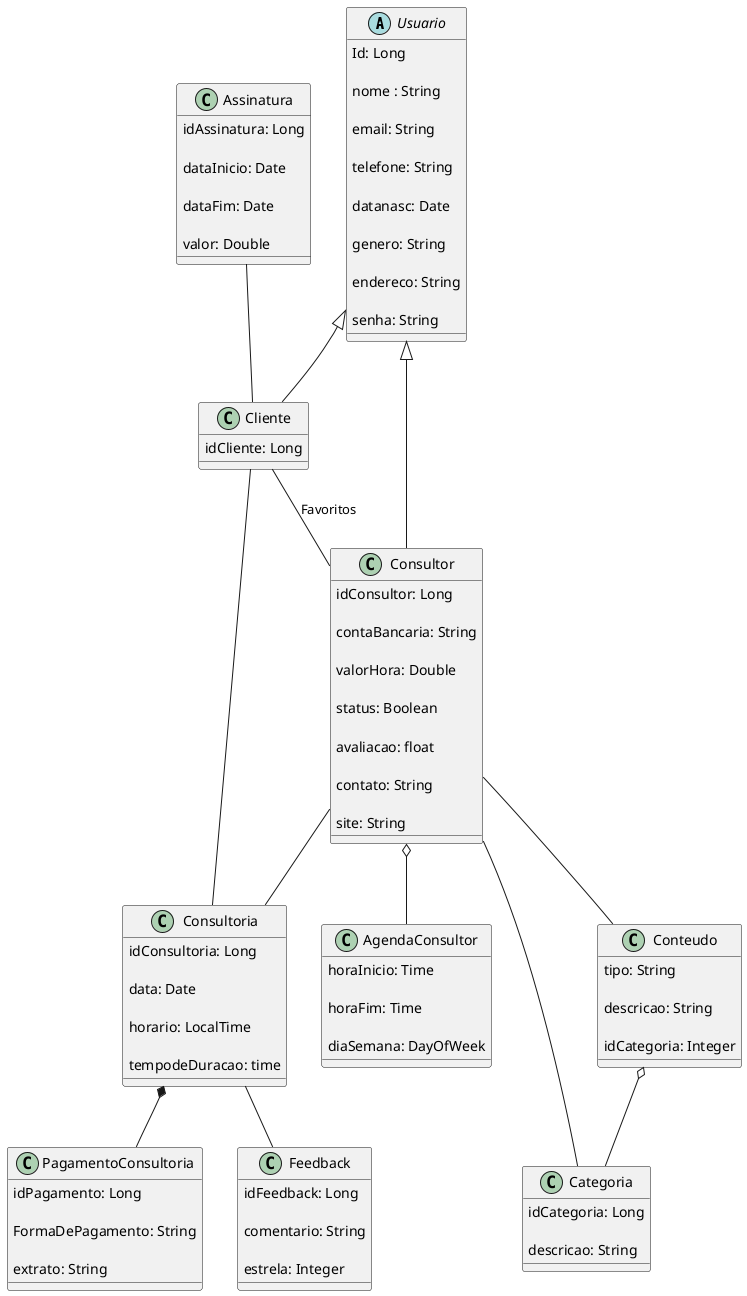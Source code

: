 @startuml "Modelo Conceitual"

abstract class Usuario {

    Id: Long

    nome : String

    email: String

    telefone: String

    datanasc: Date

    genero: String

    endereco: String

    senha: String


}

 

class Consultor {

    idConsultor: Long

    contaBancaria: String 

    valorHora: Double

    status: Boolean

    avaliacao: float 

    contato: String

    site: String

}

 

class Cliente {

    idCliente: Long

}



 class AgendaConsultor {

    horaInicio: Time

    horaFim: Time

    diaSemana: DayOfWeek


}



class Consultoria{

    idConsultoria: Long

    data: Date

    horario: LocalTime

    tempodeDuracao: time

}

 

 class PagamentoConsultoria {
  
   idPagamento: Long

   FormaDePagamento: String

   extrato: String
}

 

 class Assinatura{

     idAssinatura: Long

     dataInicio: Date

     dataFim: Date

     valor: Double
 }

 

Class Categoria{

    idCategoria: Long

    descricao: String

}

 

Class Conteudo{

  tipo: String

  descricao: String

  idCategoria: Integer

}

Class Feedback{

    idFeedback: Long

    comentario: String

    estrela: Integer

}

 

Consultor --|> Usuario

Usuario <|-- Cliente 
 
Cliente -- Consultor : Favoritos

Consultor o-- AgendaConsultor

Consultor -- Categoria

Consultor -- Conteudo

Conteudo o-- Categoria

Consultor -- Consultoria

Consultoria -- Feedback

Consultoria *-- PagamentoConsultoria

Assinatura -- Cliente

Cliente -- Consultoria


@enduml

 